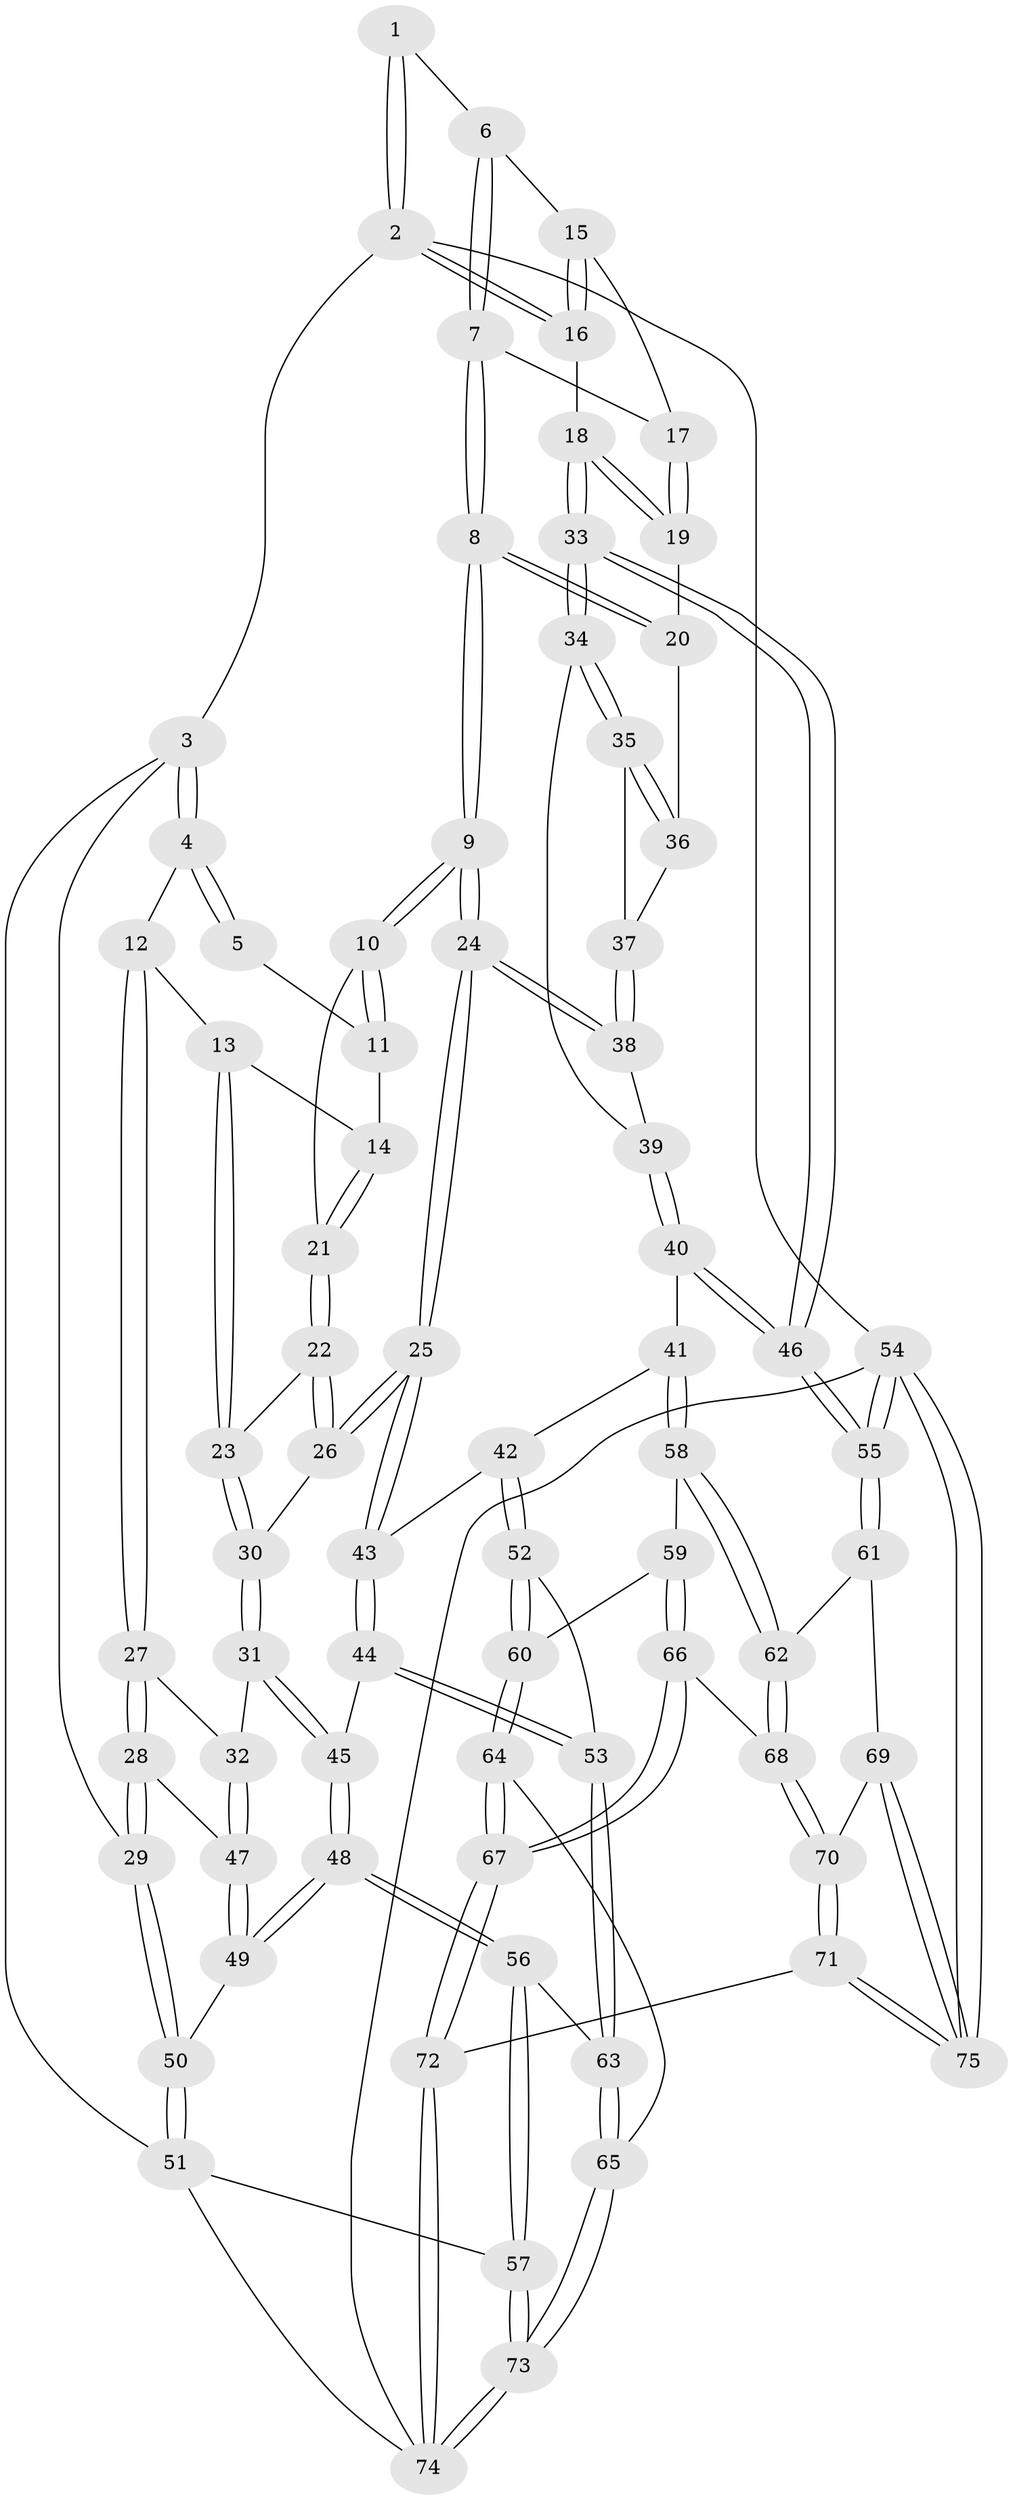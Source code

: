 // coarse degree distribution, {4: 0.4888888888888889, 6: 0.1111111111111111, 5: 0.2222222222222222, 3: 0.17777777777777778}
// Generated by graph-tools (version 1.1) at 2025/24/03/03/25 07:24:39]
// undirected, 75 vertices, 184 edges
graph export_dot {
graph [start="1"]
  node [color=gray90,style=filled];
  1 [pos="+0.6626927135667385+0"];
  2 [pos="+1+0"];
  3 [pos="+0+0"];
  4 [pos="+0+0"];
  5 [pos="+0.5587362532298402+0"];
  6 [pos="+0.7447123989853262+0.04035383126551068"];
  7 [pos="+0.7627137323745308+0.0986211548329066"];
  8 [pos="+0.7480825227852391+0.21924250722969518"];
  9 [pos="+0.6926146108104538+0.2658092903244567"];
  10 [pos="+0.6320428290106302+0.23147781493414124"];
  11 [pos="+0.5480120553284732+0"];
  12 [pos="+0.23775067531514477+0.16547988592701085"];
  13 [pos="+0.4372337687169189+0.18561490297310904"];
  14 [pos="+0.4795436925770395+0.14389328852511682"];
  15 [pos="+0.905393794456869+0.07564730811993875"];
  16 [pos="+1+0"];
  17 [pos="+0.8848767198375338+0.13945259670755875"];
  18 [pos="+1+0.217468399076804"];
  19 [pos="+0.927650767667681+0.17426586305600728"];
  20 [pos="+0.82075286103575+0.248865214496345"];
  21 [pos="+0.56092614009461+0.23816430264573968"];
  22 [pos="+0.5178652247193596+0.30104539701688443"];
  23 [pos="+0.43859848129054657+0.2819305339945974"];
  24 [pos="+0.6780533138952876+0.37822533929071334"];
  25 [pos="+0.591233418425891+0.4272190037031728"];
  26 [pos="+0.5828179342953261+0.4171013761861413"];
  27 [pos="+0.2691149556540645+0.3809890017156023"];
  28 [pos="+0+0.41994262381940123"];
  29 [pos="+0+0.4190293337094327"];
  30 [pos="+0.38252407113571263+0.3361025363897756"];
  31 [pos="+0.28605544217270945+0.39217237461890947"];
  32 [pos="+0.2797166247806367+0.3888675220957291"];
  33 [pos="+1+0.44776532204459907"];
  34 [pos="+0.979401768696726+0.388435259032075"];
  35 [pos="+0.9334325363547775+0.36254710832219456"];
  36 [pos="+0.8272994836610242+0.2576985384494924"];
  37 [pos="+0.7919220843319107+0.358657195520942"];
  38 [pos="+0.6905844778583619+0.3844369945088855"];
  39 [pos="+0.7097461484724411+0.4030444837527902"];
  40 [pos="+0.8316621820451486+0.5347378536039875"];
  41 [pos="+0.7363961557985366+0.6148525380883224"];
  42 [pos="+0.6743914989669609+0.5721696069971128"];
  43 [pos="+0.5776030727757652+0.45606429106679197"];
  44 [pos="+0.418724097680422+0.5739308589496056"];
  45 [pos="+0.3933912515311969+0.5618498280017801"];
  46 [pos="+1+0.5120128452135825"];
  47 [pos="+0.16754604943540385+0.5675530989287655"];
  48 [pos="+0.19663512136547373+0.6675642260945732"];
  49 [pos="+0.18014477951666807+0.6167610437125685"];
  50 [pos="+0+0.4728368303662934"];
  51 [pos="+0+0.8106577509866866"];
  52 [pos="+0.4879758836885783+0.6703592884730921"];
  53 [pos="+0.4546761178803434+0.6551908572365315"];
  54 [pos="+1+1"];
  55 [pos="+1+0.8292902917606157"];
  56 [pos="+0.15216318903506265+0.7274217516289273"];
  57 [pos="+0+0.8014284077535505"];
  58 [pos="+0.7165736454280686+0.7063896859107229"];
  59 [pos="+0.5985284392369339+0.7137995647804404"];
  60 [pos="+0.5413883236642201+0.703989105864675"];
  61 [pos="+0.8293811583670633+0.8082912776707946"];
  62 [pos="+0.7729838258944415+0.7913535476540479"];
  63 [pos="+0.3706920082492005+0.8351468070136372"];
  64 [pos="+0.5478226005014535+0.8511256705130442"];
  65 [pos="+0.3716547044383014+0.8417056167051492"];
  66 [pos="+0.6232292444871527+0.8805964943313312"];
  67 [pos="+0.5850829960726732+0.8970351855801171"];
  68 [pos="+0.690164131359866+0.8723635562652866"];
  69 [pos="+0.7741614538497578+0.9900830820615052"];
  70 [pos="+0.6905957267214617+0.8743089212770756"];
  71 [pos="+0.676956421598777+1"];
  72 [pos="+0.4605644405974934+1"];
  73 [pos="+0.34958753337704357+1"];
  74 [pos="+0.40310996693000406+1"];
  75 [pos="+0.7938336779371694+1"];
  1 -- 2;
  1 -- 2;
  1 -- 6;
  2 -- 3;
  2 -- 16;
  2 -- 16;
  2 -- 54;
  3 -- 4;
  3 -- 4;
  3 -- 29;
  3 -- 51;
  4 -- 5;
  4 -- 5;
  4 -- 12;
  5 -- 11;
  6 -- 7;
  6 -- 7;
  6 -- 15;
  7 -- 8;
  7 -- 8;
  7 -- 17;
  8 -- 9;
  8 -- 9;
  8 -- 20;
  8 -- 20;
  9 -- 10;
  9 -- 10;
  9 -- 24;
  9 -- 24;
  10 -- 11;
  10 -- 11;
  10 -- 21;
  11 -- 14;
  12 -- 13;
  12 -- 27;
  12 -- 27;
  13 -- 14;
  13 -- 23;
  13 -- 23;
  14 -- 21;
  14 -- 21;
  15 -- 16;
  15 -- 16;
  15 -- 17;
  16 -- 18;
  17 -- 19;
  17 -- 19;
  18 -- 19;
  18 -- 19;
  18 -- 33;
  18 -- 33;
  19 -- 20;
  20 -- 36;
  21 -- 22;
  21 -- 22;
  22 -- 23;
  22 -- 26;
  22 -- 26;
  23 -- 30;
  23 -- 30;
  24 -- 25;
  24 -- 25;
  24 -- 38;
  24 -- 38;
  25 -- 26;
  25 -- 26;
  25 -- 43;
  25 -- 43;
  26 -- 30;
  27 -- 28;
  27 -- 28;
  27 -- 32;
  28 -- 29;
  28 -- 29;
  28 -- 47;
  29 -- 50;
  29 -- 50;
  30 -- 31;
  30 -- 31;
  31 -- 32;
  31 -- 45;
  31 -- 45;
  32 -- 47;
  32 -- 47;
  33 -- 34;
  33 -- 34;
  33 -- 46;
  33 -- 46;
  34 -- 35;
  34 -- 35;
  34 -- 39;
  35 -- 36;
  35 -- 36;
  35 -- 37;
  36 -- 37;
  37 -- 38;
  37 -- 38;
  38 -- 39;
  39 -- 40;
  39 -- 40;
  40 -- 41;
  40 -- 46;
  40 -- 46;
  41 -- 42;
  41 -- 58;
  41 -- 58;
  42 -- 43;
  42 -- 52;
  42 -- 52;
  43 -- 44;
  43 -- 44;
  44 -- 45;
  44 -- 53;
  44 -- 53;
  45 -- 48;
  45 -- 48;
  46 -- 55;
  46 -- 55;
  47 -- 49;
  47 -- 49;
  48 -- 49;
  48 -- 49;
  48 -- 56;
  48 -- 56;
  49 -- 50;
  50 -- 51;
  50 -- 51;
  51 -- 57;
  51 -- 74;
  52 -- 53;
  52 -- 60;
  52 -- 60;
  53 -- 63;
  53 -- 63;
  54 -- 55;
  54 -- 55;
  54 -- 75;
  54 -- 75;
  54 -- 74;
  55 -- 61;
  55 -- 61;
  56 -- 57;
  56 -- 57;
  56 -- 63;
  57 -- 73;
  57 -- 73;
  58 -- 59;
  58 -- 62;
  58 -- 62;
  59 -- 60;
  59 -- 66;
  59 -- 66;
  60 -- 64;
  60 -- 64;
  61 -- 62;
  61 -- 69;
  62 -- 68;
  62 -- 68;
  63 -- 65;
  63 -- 65;
  64 -- 65;
  64 -- 67;
  64 -- 67;
  65 -- 73;
  65 -- 73;
  66 -- 67;
  66 -- 67;
  66 -- 68;
  67 -- 72;
  67 -- 72;
  68 -- 70;
  68 -- 70;
  69 -- 70;
  69 -- 75;
  69 -- 75;
  70 -- 71;
  70 -- 71;
  71 -- 72;
  71 -- 75;
  71 -- 75;
  72 -- 74;
  72 -- 74;
  73 -- 74;
  73 -- 74;
}
